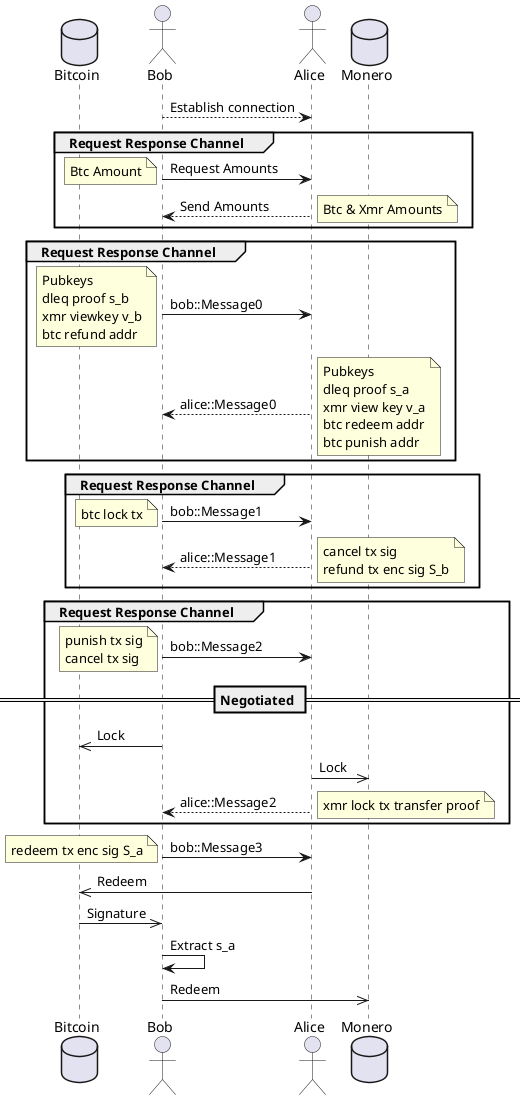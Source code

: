 @startuml
database Bitcoin
actor Bob
Actor Alice
database Monero

Bob --> Alice: Establish connection

group Request Response Channel
    Bob -> Alice: Request Amounts
    note left: Btc Amount

    Alice --> Bob: Send Amounts
    note right: Btc & Xmr Amounts
end

group Request Response Channel
    Bob -> Alice: bob::Message0
    note left: Pubkeys\ndleq proof s_b\nxmr viewkey v_b\nbtc refund addr

    Alice --> Bob: alice::Message0
    note right: Pubkeys\ndleq proof s_a\nxmr view key v_a\nbtc redeem addr\nbtc punish addr
end

group Request Response Channel
    Bob -> Alice: bob::Message1
    note left: btc lock tx

    Alice --> Bob: alice::Message1
    note right: cancel tx sig\nrefund tx enc sig S_b
end

group Request Response Channel
    Bob -> Alice: bob::Message2
    note left: punish tx sig\ncancel tx sig

== Negotiated ==

    Bob ->> Bitcoin: Lock

    Alice ->> Monero: Lock

    Alice --> Bob: alice::Message2
    note right: xmr lock tx transfer proof
end

    Bob -> Alice: bob::Message3
    note left: redeem tx enc sig S_a

    Alice ->> Bitcoin: Redeem

    Bitcoin ->> Bob: Signature

    Bob -> Bob: Extract s_a

    Bob ->> Monero: Redeem

@enduml
